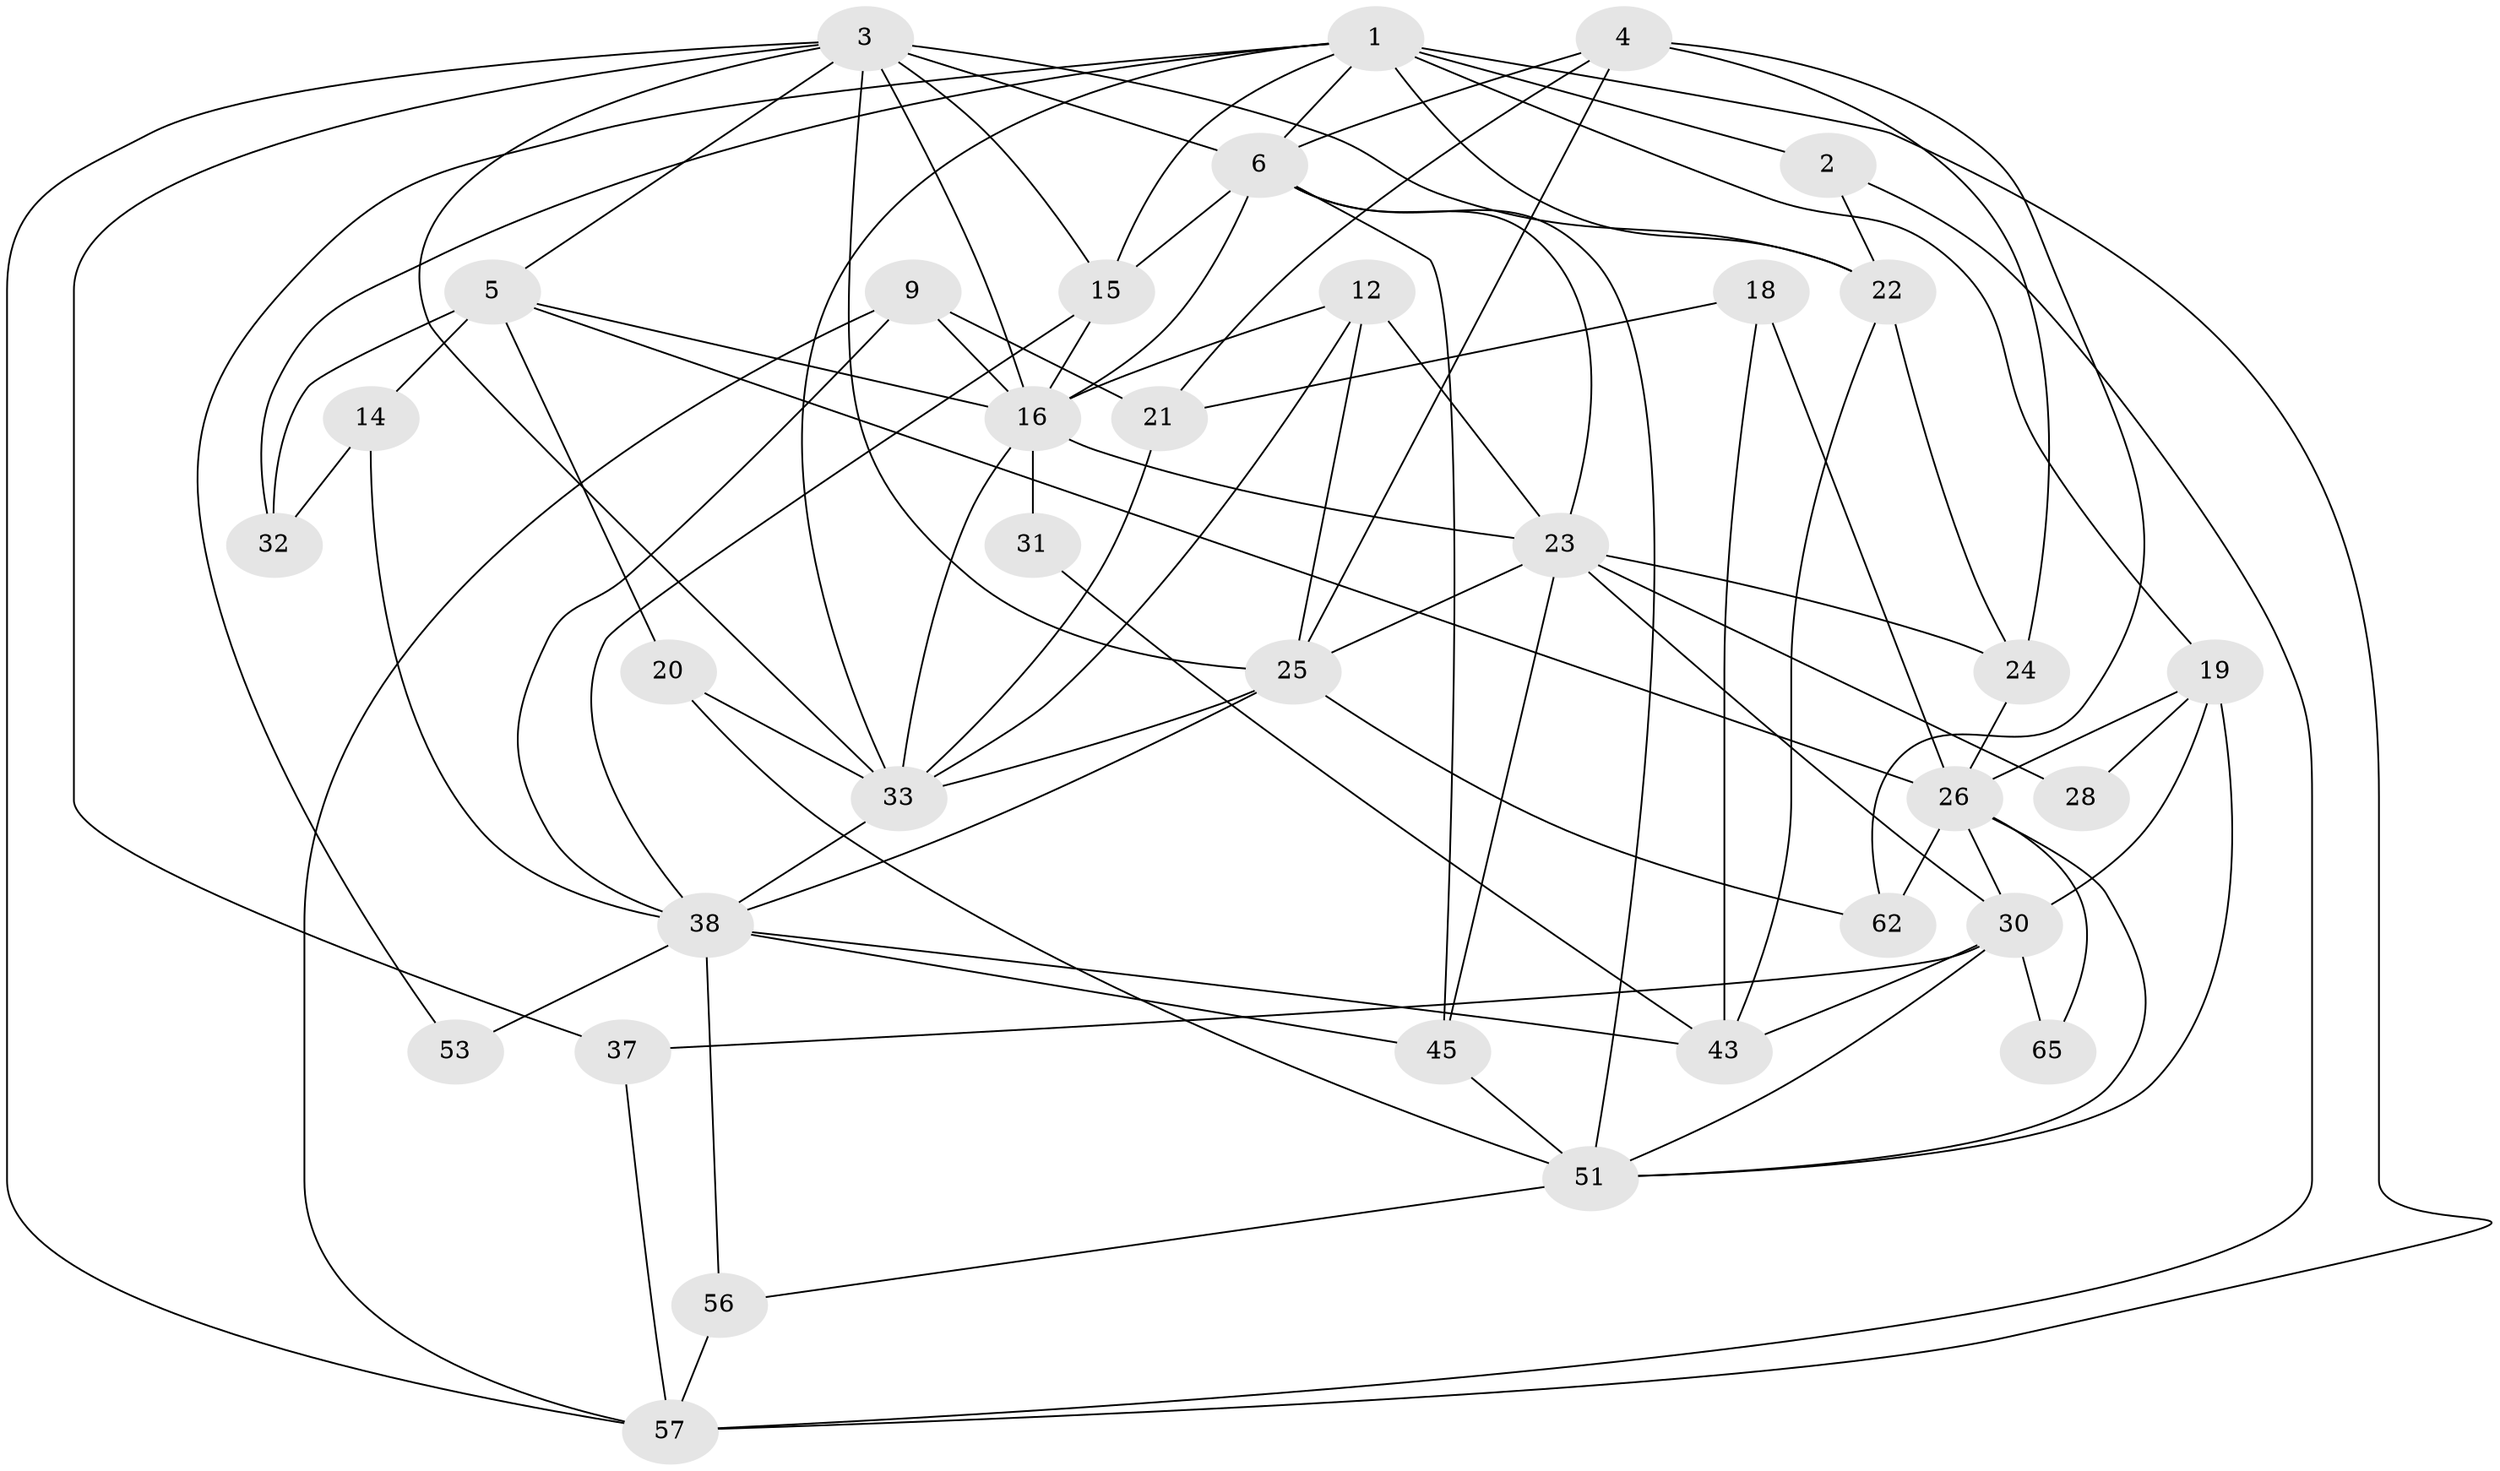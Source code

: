 // original degree distribution, {4: 0.2112676056338028, 3: 0.28169014084507044, 5: 0.2535211267605634, 6: 0.11267605633802817, 2: 0.1267605633802817, 8: 0.014084507042253521}
// Generated by graph-tools (version 1.1) at 2025/14/03/09/25 04:14:51]
// undirected, 35 vertices, 89 edges
graph export_dot {
graph [start="1"]
  node [color=gray90,style=filled];
  1 [super="+61+7+11"];
  2 [super="+59"];
  3 [super="+17+41"];
  4 [super="+8"];
  5 [super="+63+50"];
  6 [super="+10+42"];
  9 [super="+13"];
  12;
  14;
  15 [super="+39"];
  16 [super="+34"];
  18;
  19 [super="+66"];
  20;
  21;
  22;
  23 [super="+29+46"];
  24;
  25 [super="+27+60+47"];
  26 [super="+58+54"];
  28;
  30 [super="+35"];
  31;
  32;
  33 [super="+49"];
  37;
  38 [super="+68"];
  43;
  45 [super="+64"];
  51 [super="+71"];
  53;
  56;
  57 [super="+70"];
  62;
  65;
  1 -- 15;
  1 -- 57;
  1 -- 33;
  1 -- 32;
  1 -- 53;
  1 -- 22;
  1 -- 19;
  1 -- 6;
  1 -- 2 [weight=2];
  2 -- 22;
  2 -- 57;
  3 -- 15;
  3 -- 16 [weight=2];
  3 -- 5;
  3 -- 33;
  3 -- 37;
  3 -- 6;
  3 -- 22;
  3 -- 25;
  3 -- 57;
  4 -- 25;
  4 -- 24;
  4 -- 21;
  4 -- 62;
  4 -- 6;
  5 -- 14 [weight=2];
  5 -- 32;
  5 -- 20;
  5 -- 26;
  5 -- 16;
  6 -- 15 [weight=2];
  6 -- 23;
  6 -- 16;
  6 -- 51;
  6 -- 45;
  9 -- 21 [weight=2];
  9 -- 16 [weight=2];
  9 -- 38;
  9 -- 57;
  12 -- 33;
  12 -- 25;
  12 -- 23;
  12 -- 16;
  14 -- 32;
  14 -- 38;
  15 -- 38;
  15 -- 16;
  16 -- 33 [weight=2];
  16 -- 23;
  16 -- 31;
  18 -- 43;
  18 -- 21;
  18 -- 26;
  19 -- 28 [weight=2];
  19 -- 26 [weight=3];
  19 -- 30;
  19 -- 51;
  20 -- 51;
  20 -- 33;
  21 -- 33;
  22 -- 24;
  22 -- 43;
  23 -- 24;
  23 -- 30 [weight=2];
  23 -- 28;
  23 -- 25;
  23 -- 45;
  24 -- 26;
  25 -- 38;
  25 -- 62;
  25 -- 33;
  26 -- 62 [weight=2];
  26 -- 30;
  26 -- 65;
  26 -- 51;
  30 -- 43;
  30 -- 65;
  30 -- 51;
  30 -- 37;
  31 -- 43;
  33 -- 38;
  37 -- 57;
  38 -- 45;
  38 -- 53;
  38 -- 56;
  38 -- 43;
  45 -- 51;
  51 -- 56;
  56 -- 57;
}
